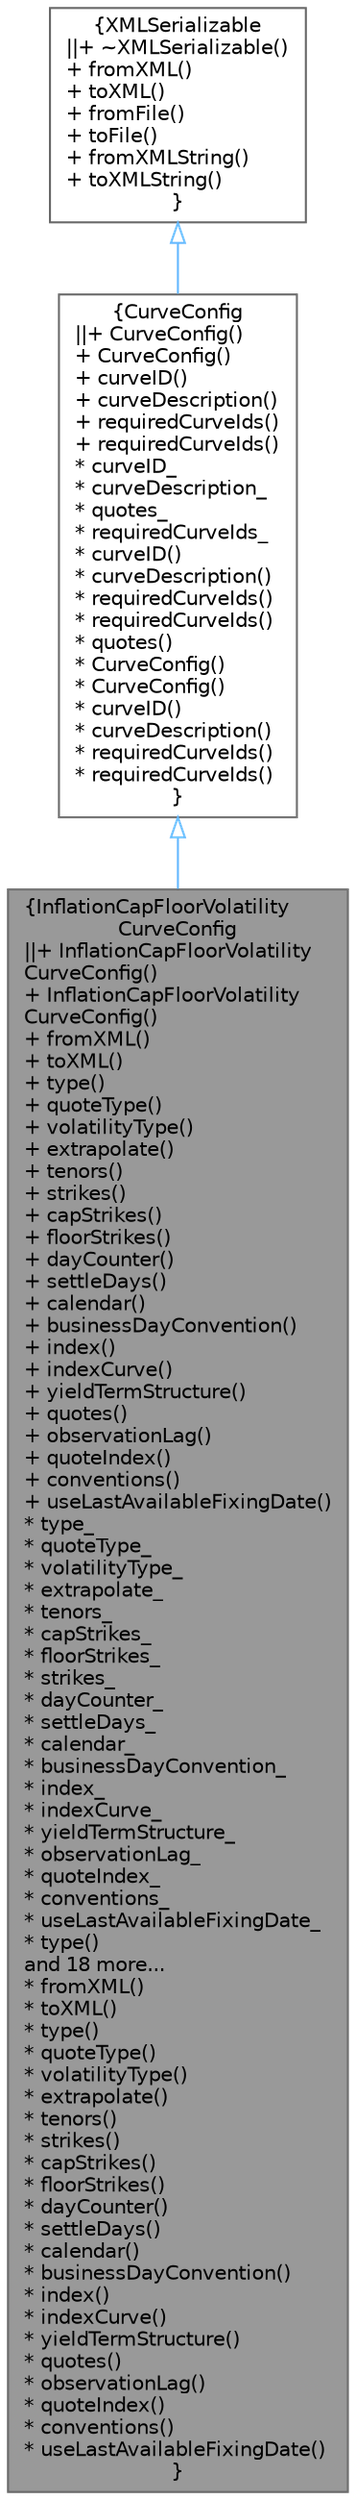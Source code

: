 digraph "InflationCapFloorVolatilityCurveConfig"
{
 // INTERACTIVE_SVG=YES
 // LATEX_PDF_SIZE
  bgcolor="transparent";
  edge [fontname=Helvetica,fontsize=10,labelfontname=Helvetica,labelfontsize=10];
  node [fontname=Helvetica,fontsize=10,shape=box,height=0.2,width=0.4];
  Node1 [label="{InflationCapFloorVolatility\lCurveConfig\n||+ InflationCapFloorVolatility\lCurveConfig()\l+ InflationCapFloorVolatility\lCurveConfig()\l+ fromXML()\l+ toXML()\l+ type()\l+ quoteType()\l+ volatilityType()\l+ extrapolate()\l+ tenors()\l+ strikes()\l+ capStrikes()\l+ floorStrikes()\l+ dayCounter()\l+ settleDays()\l+ calendar()\l+ businessDayConvention()\l+ index()\l+ indexCurve()\l+ yieldTermStructure()\l+ quotes()\l+ observationLag()\l+ quoteIndex()\l+ conventions()\l+ useLastAvailableFixingDate()\l* type_\l* quoteType_\l* volatilityType_\l* extrapolate_\l* tenors_\l* capStrikes_\l* floorStrikes_\l* strikes_\l* dayCounter_\l* settleDays_\l* calendar_\l* businessDayConvention_\l* index_\l* indexCurve_\l* yieldTermStructure_\l* observationLag_\l* quoteIndex_\l* conventions_\l* useLastAvailableFixingDate_\l* type()\land 18 more...\l* fromXML()\l* toXML()\l* type()\l* quoteType()\l* volatilityType()\l* extrapolate()\l* tenors()\l* strikes()\l* capStrikes()\l* floorStrikes()\l* dayCounter()\l* settleDays()\l* calendar()\l* businessDayConvention()\l* index()\l* indexCurve()\l* yieldTermStructure()\l* quotes()\l* observationLag()\l* quoteIndex()\l* conventions()\l* useLastAvailableFixingDate()\l}",height=0.2,width=0.4,color="gray40", fillcolor="grey60", style="filled", fontcolor="black",tooltip="Inflation CapFloor volatility curve configuration class."];
  Node2 -> Node1 [dir="back",color="steelblue1",style="solid",arrowtail="onormal"];
  Node2 [label="{CurveConfig\n||+ CurveConfig()\l+ CurveConfig()\l+ curveID()\l+ curveDescription()\l+ requiredCurveIds()\l+ requiredCurveIds()\l* curveID_\l* curveDescription_\l* quotes_\l* requiredCurveIds_\l* curveID()\l* curveDescription()\l* requiredCurveIds()\l* requiredCurveIds()\l* quotes()\l* CurveConfig()\l* CurveConfig()\l* curveID()\l* curveDescription()\l* requiredCurveIds()\l* requiredCurveIds()\l}",height=0.2,width=0.4,color="gray40", fillcolor="white", style="filled",URL="$classore_1_1data_1_1_curve_config.html",tooltip="Base curve configuration."];
  Node3 -> Node2 [dir="back",color="steelblue1",style="solid",arrowtail="onormal"];
  Node3 [label="{XMLSerializable\n||+ ~XMLSerializable()\l+ fromXML()\l+ toXML()\l+ fromFile()\l+ toFile()\l+ fromXMLString()\l+ toXMLString()\l}",height=0.2,width=0.4,color="gray40", fillcolor="white", style="filled",URL="$classore_1_1data_1_1_x_m_l_serializable.html",tooltip="Base class for all serializable classes."];
}

